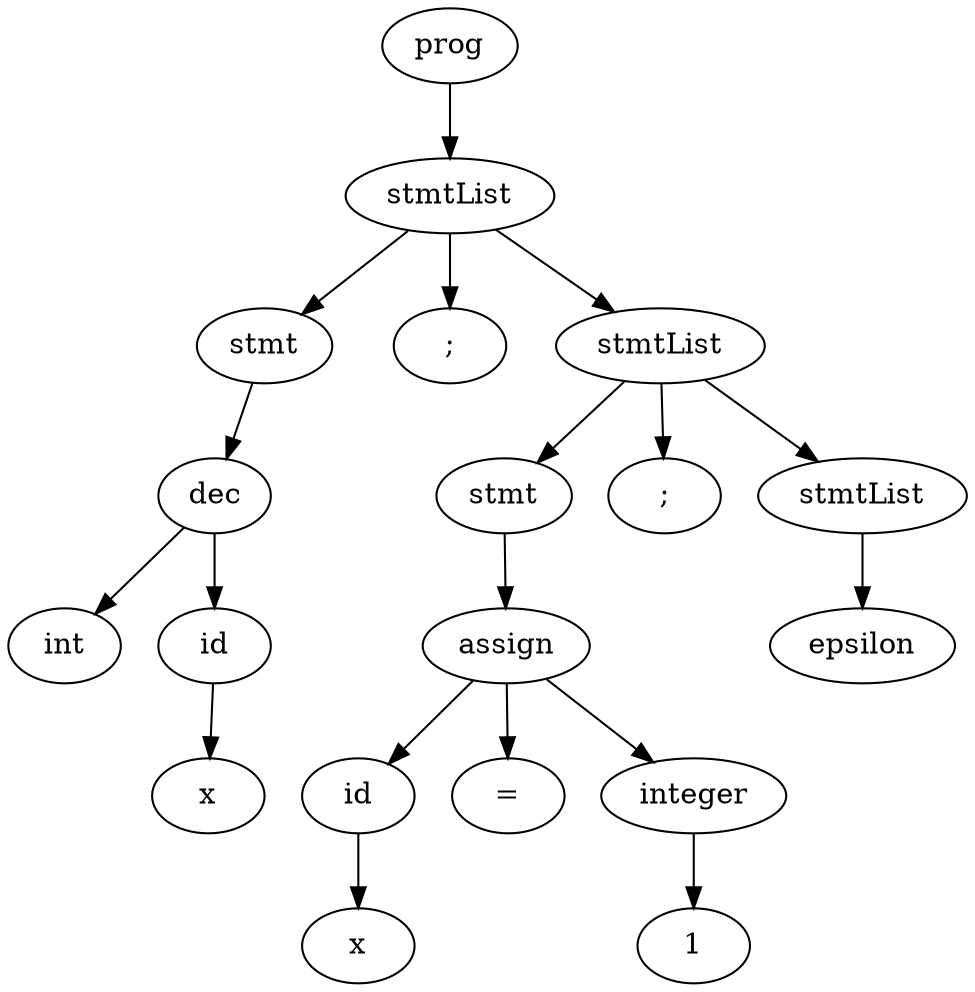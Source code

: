 
digraph "three_x_plus_1"
{
struct1 [label="prog"]
struct2 [label="stmtList"]
struct3 [label="stmt"]
struct4 [label="dec"]
struct5 [label="int"]
struct4->struct5
struct6 [label="id"]
struct7 [label="x"]
struct6->struct7
struct4->struct6
struct3->struct4
struct2->struct3
struct8 [label=";"]
struct2->struct8
struct9 [label="stmtList"]
struct10 [label="stmt"]
struct11 [label="assign"]
struct12 [label="id"]
struct13 [label="x"]
struct12->struct13
struct11->struct12
struct14 [label="="]
struct11->struct14
struct15 [label="integer"]
struct16 [label="1"]
struct15->struct16
struct11->struct15
struct10->struct11
struct9->struct10
struct17 [label=";"]
struct9->struct17
struct18 [label="stmtList"]
struct19 [label="epsilon"]
struct18->struct19
struct9->struct18
struct2->struct9
struct1->struct2
}